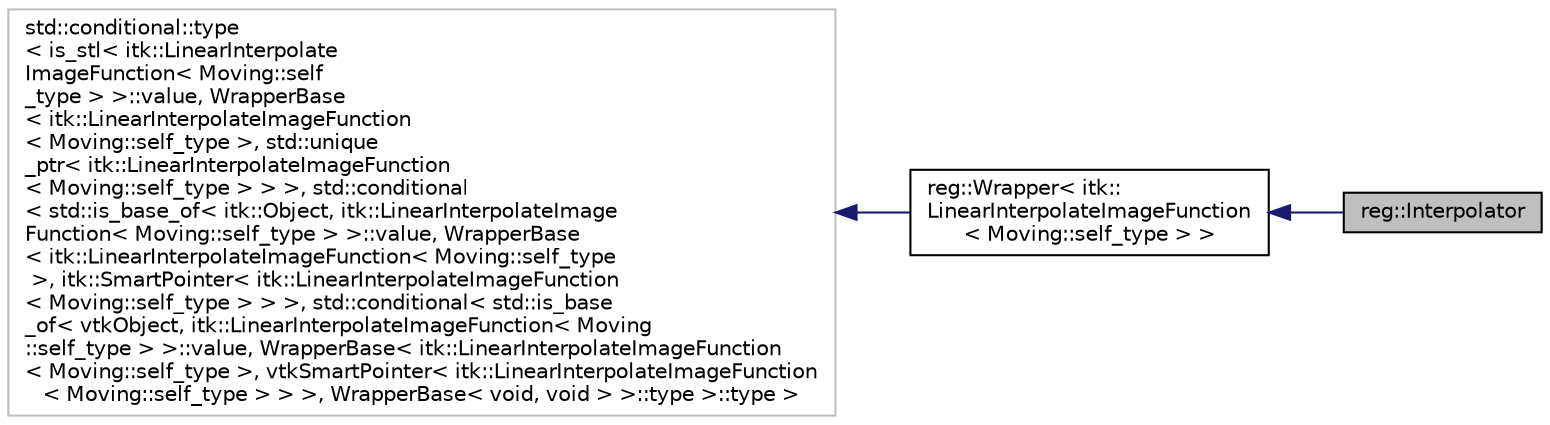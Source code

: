digraph "reg::Interpolator"
{
  edge [fontname="Helvetica",fontsize="10",labelfontname="Helvetica",labelfontsize="10"];
  node [fontname="Helvetica",fontsize="10",shape=record];
  rankdir="LR";
  Node4 [label="reg::Interpolator",height=0.2,width=0.4,color="black", fillcolor="grey75", style="filled", fontcolor="black"];
  Node5 -> Node4 [dir="back",color="midnightblue",fontsize="10",style="solid",fontname="Helvetica"];
  Node5 [label="reg::Wrapper\< itk::\lLinearInterpolateImageFunction\l\< Moving::self_type \> \>",height=0.2,width=0.4,color="black", fillcolor="white", style="filled",URL="$structreg_1_1_wrapper.html"];
  Node6 -> Node5 [dir="back",color="midnightblue",fontsize="10",style="solid",fontname="Helvetica"];
  Node6 [label="std::conditional::type\l\< is_stl\< itk::LinearInterpolate\lImageFunction\< Moving::self\l_type \> \>::value, WrapperBase\l\< itk::LinearInterpolateImageFunction\l\< Moving::self_type \>, std::unique\l_ptr\< itk::LinearInterpolateImageFunction\l\< Moving::self_type \> \> \>, std::conditional\l\< std::is_base_of\< itk::Object, itk::LinearInterpolateImage\lFunction\< Moving::self_type \> \>::value, WrapperBase\l\< itk::LinearInterpolateImageFunction\< Moving::self_type\l \>, itk::SmartPointer\< itk::LinearInterpolateImageFunction\l\< Moving::self_type \> \> \>, std::conditional\< std::is_base\l_of\< vtkObject, itk::LinearInterpolateImageFunction\< Moving\l::self_type \> \>::value, WrapperBase\< itk::LinearInterpolateImageFunction\l\< Moving::self_type \>, vtkSmartPointer\< itk::LinearInterpolateImageFunction\l\< Moving::self_type \> \> \>, WrapperBase\< void, void \> \>::type \>::type \>",height=0.2,width=0.4,color="grey75", fillcolor="white", style="filled"];
}
